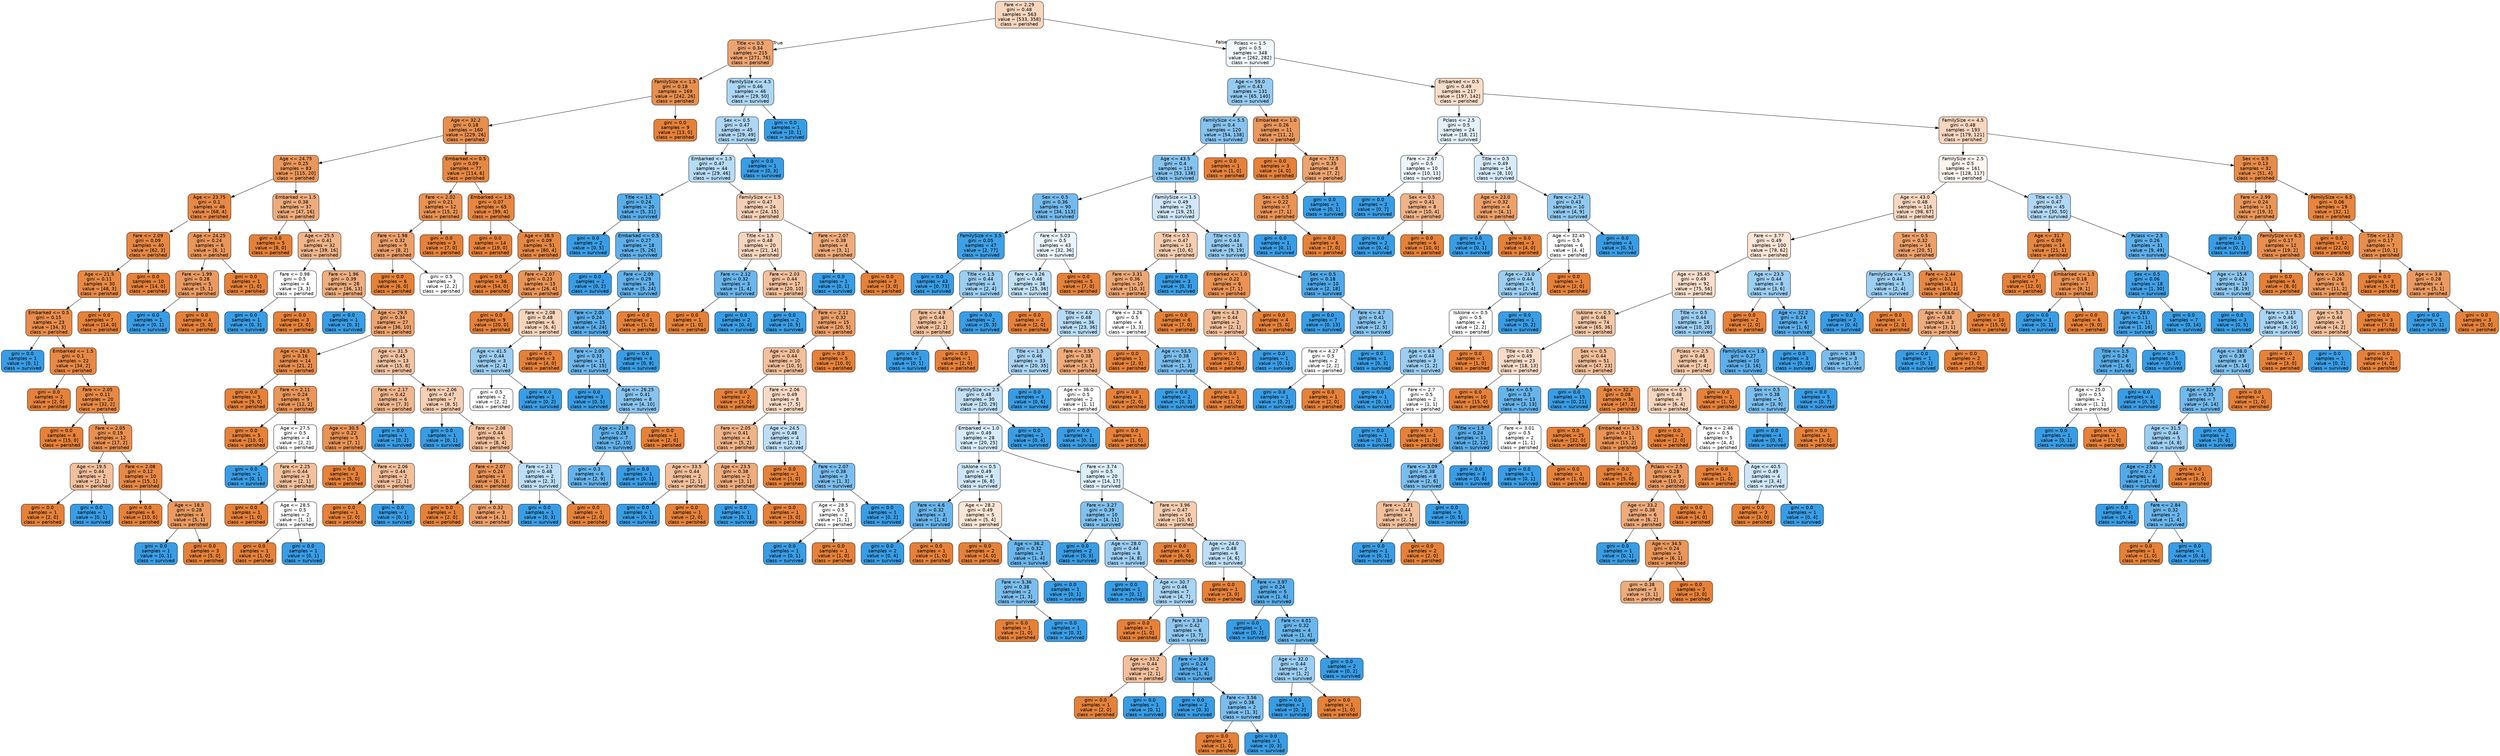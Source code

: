 digraph Tree {
node [shape=box, style="filled, rounded", color="black", fontname=helvetica] ;
edge [fontname=helvetica] ;
0 [label="Fare <= 2.29\ngini = 0.48\nsamples = 563\nvalue = [533, 358]\nclass = perished", fillcolor="#f6d6be"] ;
1 [label="Title <= 0.5\ngini = 0.34\nsamples = 215\nvalue = [271, 76]\nclass = perished", fillcolor="#eca471"] ;
0 -> 1 [labeldistance=2.5, labelangle=45, headlabel="True"] ;
2 [label="FamilySize <= 1.5\ngini = 0.18\nsamples = 169\nvalue = [242, 26]\nclass = perished", fillcolor="#e88f4e"] ;
1 -> 2 ;
3 [label="Age <= 32.2\ngini = 0.18\nsamples = 160\nvalue = [229, 26]\nclass = perished", fillcolor="#e88f4f"] ;
2 -> 3 ;
4 [label="Age <= 24.75\ngini = 0.25\nsamples = 83\nvalue = [115, 20]\nclass = perished", fillcolor="#ea975b"] ;
3 -> 4 ;
5 [label="Age <= 23.75\ngini = 0.1\nsamples = 46\nvalue = [68, 4]\nclass = perished", fillcolor="#e78845"] ;
4 -> 5 ;
6 [label="Fare <= 2.09\ngini = 0.09\nsamples = 40\nvalue = [62, 3]\nclass = perished", fillcolor="#e68743"] ;
5 -> 6 ;
7 [label="Age <= 21.5\ngini = 0.11\nsamples = 30\nvalue = [48, 3]\nclass = perished", fillcolor="#e78945"] ;
6 -> 7 ;
8 [label="Embarked <= 0.5\ngini = 0.15\nsamples = 23\nvalue = [34, 3]\nclass = perished", fillcolor="#e78c4a"] ;
7 -> 8 ;
9 [label="gini = 0.0\nsamples = 1\nvalue = [0, 1]\nclass = survived", fillcolor="#399de5"] ;
8 -> 9 ;
10 [label="Embarked <= 1.5\ngini = 0.1\nsamples = 22\nvalue = [34, 2]\nclass = perished", fillcolor="#e78845"] ;
8 -> 10 ;
11 [label="gini = 0.0\nsamples = 2\nvalue = [2, 0]\nclass = perished", fillcolor="#e58139"] ;
10 -> 11 ;
12 [label="Fare <= 2.05\ngini = 0.11\nsamples = 20\nvalue = [32, 2]\nclass = perished", fillcolor="#e78945"] ;
10 -> 12 ;
13 [label="gini = 0.0\nsamples = 8\nvalue = [15, 0]\nclass = perished", fillcolor="#e58139"] ;
12 -> 13 ;
14 [label="Fare <= 2.05\ngini = 0.19\nsamples = 12\nvalue = [17, 2]\nclass = perished", fillcolor="#e89050"] ;
12 -> 14 ;
15 [label="Age <= 19.5\ngini = 0.44\nsamples = 2\nvalue = [2, 1]\nclass = perished", fillcolor="#f2c09c"] ;
14 -> 15 ;
16 [label="gini = 0.0\nsamples = 1\nvalue = [2, 0]\nclass = perished", fillcolor="#e58139"] ;
15 -> 16 ;
17 [label="gini = 0.0\nsamples = 1\nvalue = [0, 1]\nclass = survived", fillcolor="#399de5"] ;
15 -> 17 ;
18 [label="Fare <= 2.08\ngini = 0.12\nsamples = 10\nvalue = [15, 1]\nclass = perished", fillcolor="#e78946"] ;
14 -> 18 ;
19 [label="gini = 0.0\nsamples = 6\nvalue = [10, 0]\nclass = perished", fillcolor="#e58139"] ;
18 -> 19 ;
20 [label="Age <= 18.5\ngini = 0.28\nsamples = 4\nvalue = [5, 1]\nclass = perished", fillcolor="#ea9a61"] ;
18 -> 20 ;
21 [label="gini = 0.0\nsamples = 1\nvalue = [0, 1]\nclass = survived", fillcolor="#399de5"] ;
20 -> 21 ;
22 [label="gini = 0.0\nsamples = 3\nvalue = [5, 0]\nclass = perished", fillcolor="#e58139"] ;
20 -> 22 ;
23 [label="gini = 0.0\nsamples = 7\nvalue = [14, 0]\nclass = perished", fillcolor="#e58139"] ;
7 -> 23 ;
24 [label="gini = 0.0\nsamples = 10\nvalue = [14, 0]\nclass = perished", fillcolor="#e58139"] ;
6 -> 24 ;
25 [label="Age <= 24.25\ngini = 0.24\nsamples = 6\nvalue = [6, 1]\nclass = perished", fillcolor="#e9965a"] ;
5 -> 25 ;
26 [label="Fare <= 1.99\ngini = 0.28\nsamples = 5\nvalue = [5, 1]\nclass = perished", fillcolor="#ea9a61"] ;
25 -> 26 ;
27 [label="gini = 0.0\nsamples = 1\nvalue = [0, 1]\nclass = survived", fillcolor="#399de5"] ;
26 -> 27 ;
28 [label="gini = 0.0\nsamples = 4\nvalue = [5, 0]\nclass = perished", fillcolor="#e58139"] ;
26 -> 28 ;
29 [label="gini = 0.0\nsamples = 1\nvalue = [1, 0]\nclass = perished", fillcolor="#e58139"] ;
25 -> 29 ;
30 [label="Embarked <= 1.5\ngini = 0.38\nsamples = 37\nvalue = [47, 16]\nclass = perished", fillcolor="#eeac7c"] ;
4 -> 30 ;
31 [label="gini = 0.0\nsamples = 5\nvalue = [8, 0]\nclass = perished", fillcolor="#e58139"] ;
30 -> 31 ;
32 [label="Age <= 25.5\ngini = 0.41\nsamples = 32\nvalue = [39, 16]\nclass = perished", fillcolor="#f0b58a"] ;
30 -> 32 ;
33 [label="Fare <= 0.98\ngini = 0.5\nsamples = 4\nvalue = [3, 3]\nclass = perished", fillcolor="#ffffff"] ;
32 -> 33 ;
34 [label="gini = 0.0\nsamples = 1\nvalue = [0, 3]\nclass = survived", fillcolor="#399de5"] ;
33 -> 34 ;
35 [label="gini = 0.0\nsamples = 3\nvalue = [3, 0]\nclass = perished", fillcolor="#e58139"] ;
33 -> 35 ;
36 [label="Fare <= 1.96\ngini = 0.39\nsamples = 28\nvalue = [36, 13]\nclass = perished", fillcolor="#eeae80"] ;
32 -> 36 ;
37 [label="gini = 0.0\nsamples = 1\nvalue = [0, 3]\nclass = survived", fillcolor="#399de5"] ;
36 -> 37 ;
38 [label="Age <= 29.5\ngini = 0.34\nsamples = 27\nvalue = [36, 10]\nclass = perished", fillcolor="#eca470"] ;
36 -> 38 ;
39 [label="Age <= 26.5\ngini = 0.16\nsamples = 14\nvalue = [21, 2]\nclass = perished", fillcolor="#e78d4c"] ;
38 -> 39 ;
40 [label="gini = 0.0\nsamples = 5\nvalue = [9, 0]\nclass = perished", fillcolor="#e58139"] ;
39 -> 40 ;
41 [label="Fare <= 2.11\ngini = 0.24\nsamples = 9\nvalue = [12, 2]\nclass = perished", fillcolor="#e9965a"] ;
39 -> 41 ;
42 [label="gini = 0.0\nsamples = 5\nvalue = [10, 0]\nclass = perished", fillcolor="#e58139"] ;
41 -> 42 ;
43 [label="Age <= 27.5\ngini = 0.5\nsamples = 4\nvalue = [2, 2]\nclass = perished", fillcolor="#ffffff"] ;
41 -> 43 ;
44 [label="gini = 0.0\nsamples = 1\nvalue = [0, 1]\nclass = survived", fillcolor="#399de5"] ;
43 -> 44 ;
45 [label="Fare <= 2.25\ngini = 0.44\nsamples = 3\nvalue = [2, 1]\nclass = perished", fillcolor="#f2c09c"] ;
43 -> 45 ;
46 [label="gini = 0.0\nsamples = 1\nvalue = [1, 0]\nclass = perished", fillcolor="#e58139"] ;
45 -> 46 ;
47 [label="Age <= 28.5\ngini = 0.5\nsamples = 2\nvalue = [1, 1]\nclass = perished", fillcolor="#ffffff"] ;
45 -> 47 ;
48 [label="gini = 0.0\nsamples = 1\nvalue = [1, 0]\nclass = perished", fillcolor="#e58139"] ;
47 -> 48 ;
49 [label="gini = 0.0\nsamples = 1\nvalue = [0, 1]\nclass = survived", fillcolor="#399de5"] ;
47 -> 49 ;
50 [label="Age <= 31.5\ngini = 0.45\nsamples = 13\nvalue = [15, 8]\nclass = perished", fillcolor="#f3c4a3"] ;
38 -> 50 ;
51 [label="Fare <= 2.17\ngini = 0.42\nsamples = 6\nvalue = [7, 3]\nclass = perished", fillcolor="#f0b78e"] ;
50 -> 51 ;
52 [label="Age <= 30.5\ngini = 0.22\nsamples = 5\nvalue = [7, 1]\nclass = perished", fillcolor="#e99355"] ;
51 -> 52 ;
53 [label="gini = 0.0\nsamples = 3\nvalue = [5, 0]\nclass = perished", fillcolor="#e58139"] ;
52 -> 53 ;
54 [label="Fare <= 2.06\ngini = 0.44\nsamples = 2\nvalue = [2, 1]\nclass = perished", fillcolor="#f2c09c"] ;
52 -> 54 ;
55 [label="gini = 0.0\nsamples = 1\nvalue = [2, 0]\nclass = perished", fillcolor="#e58139"] ;
54 -> 55 ;
56 [label="gini = 0.0\nsamples = 1\nvalue = [0, 1]\nclass = survived", fillcolor="#399de5"] ;
54 -> 56 ;
57 [label="gini = 0.0\nsamples = 1\nvalue = [0, 2]\nclass = survived", fillcolor="#399de5"] ;
51 -> 57 ;
58 [label="Fare <= 2.06\ngini = 0.47\nsamples = 7\nvalue = [8, 5]\nclass = perished", fillcolor="#f5d0b5"] ;
50 -> 58 ;
59 [label="gini = 0.0\nsamples = 1\nvalue = [0, 1]\nclass = survived", fillcolor="#399de5"] ;
58 -> 59 ;
60 [label="Fare <= 2.08\ngini = 0.44\nsamples = 6\nvalue = [8, 4]\nclass = perished", fillcolor="#f2c09c"] ;
58 -> 60 ;
61 [label="Fare <= 2.07\ngini = 0.24\nsamples = 4\nvalue = [6, 1]\nclass = perished", fillcolor="#e9965a"] ;
60 -> 61 ;
62 [label="gini = 0.0\nsamples = 1\nvalue = [2, 0]\nclass = perished", fillcolor="#e58139"] ;
61 -> 62 ;
63 [label="gini = 0.32\nsamples = 3\nvalue = [4, 1]\nclass = perished", fillcolor="#eca06a"] ;
61 -> 63 ;
64 [label="Fare <= 2.1\ngini = 0.48\nsamples = 2\nvalue = [2, 3]\nclass = survived", fillcolor="#bddef6"] ;
60 -> 64 ;
65 [label="gini = 0.0\nsamples = 1\nvalue = [0, 3]\nclass = survived", fillcolor="#399de5"] ;
64 -> 65 ;
66 [label="gini = 0.0\nsamples = 1\nvalue = [2, 0]\nclass = perished", fillcolor="#e58139"] ;
64 -> 66 ;
67 [label="Embarked <= 0.5\ngini = 0.09\nsamples = 77\nvalue = [114, 6]\nclass = perished", fillcolor="#e68843"] ;
3 -> 67 ;
68 [label="Fare <= 2.02\ngini = 0.21\nsamples = 12\nvalue = [15, 2]\nclass = perished", fillcolor="#e89253"] ;
67 -> 68 ;
69 [label="Fare <= 1.98\ngini = 0.32\nsamples = 9\nvalue = [8, 2]\nclass = perished", fillcolor="#eca06a"] ;
68 -> 69 ;
70 [label="gini = 0.0\nsamples = 6\nvalue = [6, 0]\nclass = perished", fillcolor="#e58139"] ;
69 -> 70 ;
71 [label="gini = 0.5\nsamples = 3\nvalue = [2, 2]\nclass = perished", fillcolor="#ffffff"] ;
69 -> 71 ;
72 [label="gini = 0.0\nsamples = 3\nvalue = [7, 0]\nclass = perished", fillcolor="#e58139"] ;
68 -> 72 ;
73 [label="Embarked <= 1.5\ngini = 0.07\nsamples = 65\nvalue = [99, 4]\nclass = perished", fillcolor="#e68641"] ;
67 -> 73 ;
74 [label="gini = 0.0\nsamples = 14\nvalue = [19, 0]\nclass = perished", fillcolor="#e58139"] ;
73 -> 74 ;
75 [label="Age <= 38.5\ngini = 0.09\nsamples = 51\nvalue = [80, 4]\nclass = perished", fillcolor="#e68743"] ;
73 -> 75 ;
76 [label="gini = 0.0\nsamples = 36\nvalue = [54, 0]\nclass = perished", fillcolor="#e58139"] ;
75 -> 76 ;
77 [label="Fare <= 2.07\ngini = 0.23\nsamples = 15\nvalue = [26, 4]\nclass = perished", fillcolor="#e99457"] ;
75 -> 77 ;
78 [label="gini = 0.0\nsamples = 9\nvalue = [20, 0]\nclass = perished", fillcolor="#e58139"] ;
77 -> 78 ;
79 [label="Fare <= 2.08\ngini = 0.48\nsamples = 6\nvalue = [6, 4]\nclass = perished", fillcolor="#f6d5bd"] ;
77 -> 79 ;
80 [label="Age <= 41.5\ngini = 0.44\nsamples = 3\nvalue = [2, 4]\nclass = survived", fillcolor="#9ccef2"] ;
79 -> 80 ;
81 [label="gini = 0.5\nsamples = 2\nvalue = [2, 2]\nclass = perished", fillcolor="#ffffff"] ;
80 -> 81 ;
82 [label="gini = 0.0\nsamples = 1\nvalue = [0, 2]\nclass = survived", fillcolor="#399de5"] ;
80 -> 82 ;
83 [label="gini = 0.0\nsamples = 3\nvalue = [4, 0]\nclass = perished", fillcolor="#e58139"] ;
79 -> 83 ;
84 [label="gini = 0.0\nsamples = 9\nvalue = [13, 0]\nclass = perished", fillcolor="#e58139"] ;
2 -> 84 ;
85 [label="FamilySize <= 4.5\ngini = 0.46\nsamples = 46\nvalue = [29, 50]\nclass = survived", fillcolor="#acd6f4"] ;
1 -> 85 ;
86 [label="Sex <= 0.5\ngini = 0.47\nsamples = 45\nvalue = [29, 49]\nclass = survived", fillcolor="#aed7f4"] ;
85 -> 86 ;
87 [label="Embarked <= 1.5\ngini = 0.47\nsamples = 44\nvalue = [29, 46]\nclass = survived", fillcolor="#b6dbf5"] ;
86 -> 87 ;
88 [label="Title <= 1.5\ngini = 0.24\nsamples = 20\nvalue = [5, 31]\nclass = survived", fillcolor="#59ade9"] ;
87 -> 88 ;
89 [label="gini = 0.0\nsamples = 2\nvalue = [0, 5]\nclass = survived", fillcolor="#399de5"] ;
88 -> 89 ;
90 [label="Embarked <= 0.5\ngini = 0.27\nsamples = 18\nvalue = [5, 26]\nclass = survived", fillcolor="#5fb0ea"] ;
88 -> 90 ;
91 [label="gini = 0.0\nsamples = 2\nvalue = [0, 2]\nclass = survived", fillcolor="#399de5"] ;
90 -> 91 ;
92 [label="Fare <= 2.09\ngini = 0.29\nsamples = 16\nvalue = [5, 24]\nclass = survived", fillcolor="#62b1ea"] ;
90 -> 92 ;
93 [label="Fare <= 2.05\ngini = 0.24\nsamples = 15\nvalue = [4, 24]\nclass = survived", fillcolor="#5aade9"] ;
92 -> 93 ;
94 [label="Fare <= 2.05\ngini = 0.33\nsamples = 11\nvalue = [4, 15]\nclass = survived", fillcolor="#6eb7ec"] ;
93 -> 94 ;
95 [label="gini = 0.0\nsamples = 3\nvalue = [0, 5]\nclass = survived", fillcolor="#399de5"] ;
94 -> 95 ;
96 [label="Age <= 26.25\ngini = 0.41\nsamples = 8\nvalue = [4, 10]\nclass = survived", fillcolor="#88c4ef"] ;
94 -> 96 ;
97 [label="Age <= 21.9\ngini = 0.28\nsamples = 7\nvalue = [2, 10]\nclass = survived", fillcolor="#61b1ea"] ;
96 -> 97 ;
98 [label="gini = 0.3\nsamples = 6\nvalue = [2, 9]\nclass = survived", fillcolor="#65b3eb"] ;
97 -> 98 ;
99 [label="gini = 0.0\nsamples = 1\nvalue = [0, 1]\nclass = survived", fillcolor="#399de5"] ;
97 -> 99 ;
100 [label="gini = 0.0\nsamples = 1\nvalue = [2, 0]\nclass = perished", fillcolor="#e58139"] ;
96 -> 100 ;
101 [label="gini = 0.0\nsamples = 4\nvalue = [0, 9]\nclass = survived", fillcolor="#399de5"] ;
93 -> 101 ;
102 [label="gini = 0.0\nsamples = 1\nvalue = [1, 0]\nclass = perished", fillcolor="#e58139"] ;
92 -> 102 ;
103 [label="FamilySize <= 1.5\ngini = 0.47\nsamples = 24\nvalue = [24, 15]\nclass = perished", fillcolor="#f5d0b5"] ;
87 -> 103 ;
104 [label="Title <= 1.5\ngini = 0.48\nsamples = 20\nvalue = [21, 14]\nclass = perished", fillcolor="#f6d5bd"] ;
103 -> 104 ;
105 [label="Fare <= 2.12\ngini = 0.32\nsamples = 3\nvalue = [1, 4]\nclass = survived", fillcolor="#6ab6ec"] ;
104 -> 105 ;
106 [label="gini = 0.0\nsamples = 1\nvalue = [1, 0]\nclass = perished", fillcolor="#e58139"] ;
105 -> 106 ;
107 [label="gini = 0.0\nsamples = 2\nvalue = [0, 4]\nclass = survived", fillcolor="#399de5"] ;
105 -> 107 ;
108 [label="Fare <= 2.03\ngini = 0.44\nsamples = 17\nvalue = [20, 10]\nclass = perished", fillcolor="#f2c09c"] ;
104 -> 108 ;
109 [label="gini = 0.0\nsamples = 2\nvalue = [0, 5]\nclass = survived", fillcolor="#399de5"] ;
108 -> 109 ;
110 [label="Fare <= 2.11\ngini = 0.32\nsamples = 15\nvalue = [20, 5]\nclass = perished", fillcolor="#eca06a"] ;
108 -> 110 ;
111 [label="Age <= 20.0\ngini = 0.44\nsamples = 10\nvalue = [10, 5]\nclass = perished", fillcolor="#f2c09c"] ;
110 -> 111 ;
112 [label="gini = 0.0\nsamples = 2\nvalue = [3, 0]\nclass = perished", fillcolor="#e58139"] ;
111 -> 112 ;
113 [label="Fare <= 2.06\ngini = 0.49\nsamples = 8\nvalue = [7, 5]\nclass = perished", fillcolor="#f8dbc6"] ;
111 -> 113 ;
114 [label="Fare <= 2.05\ngini = 0.41\nsamples = 4\nvalue = [5, 2]\nclass = perished", fillcolor="#efb388"] ;
113 -> 114 ;
115 [label="Age <= 33.5\ngini = 0.44\nsamples = 2\nvalue = [2, 1]\nclass = perished", fillcolor="#f2c09c"] ;
114 -> 115 ;
116 [label="gini = 0.0\nsamples = 1\nvalue = [0, 1]\nclass = survived", fillcolor="#399de5"] ;
115 -> 116 ;
117 [label="gini = 0.0\nsamples = 1\nvalue = [2, 0]\nclass = perished", fillcolor="#e58139"] ;
115 -> 117 ;
118 [label="Age <= 23.5\ngini = 0.38\nsamples = 2\nvalue = [3, 1]\nclass = perished", fillcolor="#eeab7b"] ;
114 -> 118 ;
119 [label="gini = 0.0\nsamples = 1\nvalue = [0, 1]\nclass = survived", fillcolor="#399de5"] ;
118 -> 119 ;
120 [label="gini = 0.0\nsamples = 1\nvalue = [3, 0]\nclass = perished", fillcolor="#e58139"] ;
118 -> 120 ;
121 [label="Age <= 24.5\ngini = 0.48\nsamples = 4\nvalue = [2, 3]\nclass = survived", fillcolor="#bddef6"] ;
113 -> 121 ;
122 [label="gini = 0.0\nsamples = 1\nvalue = [1, 0]\nclass = perished", fillcolor="#e58139"] ;
121 -> 122 ;
123 [label="Fare <= 2.07\ngini = 0.38\nsamples = 3\nvalue = [1, 3]\nclass = survived", fillcolor="#7bbeee"] ;
121 -> 123 ;
124 [label="Age <= 28.5\ngini = 0.5\nsamples = 2\nvalue = [1, 1]\nclass = perished", fillcolor="#ffffff"] ;
123 -> 124 ;
125 [label="gini = 0.0\nsamples = 1\nvalue = [0, 1]\nclass = survived", fillcolor="#399de5"] ;
124 -> 125 ;
126 [label="gini = 0.0\nsamples = 1\nvalue = [1, 0]\nclass = perished", fillcolor="#e58139"] ;
124 -> 126 ;
127 [label="gini = 0.0\nsamples = 1\nvalue = [0, 2]\nclass = survived", fillcolor="#399de5"] ;
123 -> 127 ;
128 [label="gini = 0.0\nsamples = 5\nvalue = [10, 0]\nclass = perished", fillcolor="#e58139"] ;
110 -> 128 ;
129 [label="Fare <= 2.07\ngini = 0.38\nsamples = 4\nvalue = [3, 1]\nclass = perished", fillcolor="#eeab7b"] ;
103 -> 129 ;
130 [label="gini = 0.0\nsamples = 1\nvalue = [0, 1]\nclass = survived", fillcolor="#399de5"] ;
129 -> 130 ;
131 [label="gini = 0.0\nsamples = 3\nvalue = [3, 0]\nclass = perished", fillcolor="#e58139"] ;
129 -> 131 ;
132 [label="gini = 0.0\nsamples = 1\nvalue = [0, 3]\nclass = survived", fillcolor="#399de5"] ;
86 -> 132 ;
133 [label="gini = 0.0\nsamples = 1\nvalue = [0, 1]\nclass = survived", fillcolor="#399de5"] ;
85 -> 133 ;
134 [label="Pclass <= 1.5\ngini = 0.5\nsamples = 348\nvalue = [262, 282]\nclass = survived", fillcolor="#f1f8fd"] ;
0 -> 134 [labeldistance=2.5, labelangle=-45, headlabel="False"] ;
135 [label="Age <= 59.0\ngini = 0.43\nsamples = 131\nvalue = [65, 140]\nclass = survived", fillcolor="#95caf1"] ;
134 -> 135 ;
136 [label="FamilySize <= 5.5\ngini = 0.4\nsamples = 120\nvalue = [54, 138]\nclass = survived", fillcolor="#86c3ef"] ;
135 -> 136 ;
137 [label="Age <= 43.5\ngini = 0.4\nsamples = 119\nvalue = [53, 138]\nclass = survived", fillcolor="#85c3ef"] ;
136 -> 137 ;
138 [label="Sex <= 0.5\ngini = 0.36\nsamples = 90\nvalue = [34, 113]\nclass = survived", fillcolor="#75baed"] ;
137 -> 138 ;
139 [label="FamilySize <= 3.5\ngini = 0.05\nsamples = 47\nvalue = [2, 77]\nclass = survived", fillcolor="#3ea0e6"] ;
138 -> 139 ;
140 [label="gini = 0.0\nsamples = 43\nvalue = [0, 73]\nclass = survived", fillcolor="#399de5"] ;
139 -> 140 ;
141 [label="Title <= 1.5\ngini = 0.44\nsamples = 4\nvalue = [2, 4]\nclass = survived", fillcolor="#9ccef2"] ;
139 -> 141 ;
142 [label="Fare <= 4.9\ngini = 0.44\nsamples = 2\nvalue = [2, 1]\nclass = perished", fillcolor="#f2c09c"] ;
141 -> 142 ;
143 [label="gini = 0.0\nsamples = 1\nvalue = [0, 1]\nclass = survived", fillcolor="#399de5"] ;
142 -> 143 ;
144 [label="gini = 0.0\nsamples = 1\nvalue = [2, 0]\nclass = perished", fillcolor="#e58139"] ;
142 -> 144 ;
145 [label="gini = 0.0\nsamples = 2\nvalue = [0, 3]\nclass = survived", fillcolor="#399de5"] ;
141 -> 145 ;
146 [label="Fare <= 5.03\ngini = 0.5\nsamples = 43\nvalue = [32, 36]\nclass = survived", fillcolor="#e9f4fc"] ;
138 -> 146 ;
147 [label="Fare <= 3.26\ngini = 0.48\nsamples = 38\nvalue = [25, 36]\nclass = survived", fillcolor="#c2e1f7"] ;
146 -> 147 ;
148 [label="gini = 0.0\nsamples = 2\nvalue = [2, 0]\nclass = perished", fillcolor="#e58139"] ;
147 -> 148 ;
149 [label="Title <= 4.0\ngini = 0.48\nsamples = 36\nvalue = [23, 36]\nclass = survived", fillcolor="#b8dcf6"] ;
147 -> 149 ;
150 [label="Title <= 1.5\ngini = 0.46\nsamples = 33\nvalue = [20, 35]\nclass = survived", fillcolor="#aad5f4"] ;
149 -> 150 ;
151 [label="FamilySize <= 2.5\ngini = 0.48\nsamples = 30\nvalue = [20, 29]\nclass = survived", fillcolor="#c2e1f7"] ;
150 -> 151 ;
152 [label="Embarked <= 1.0\ngini = 0.49\nsamples = 28\nvalue = [20, 25]\nclass = survived", fillcolor="#d7ebfa"] ;
151 -> 152 ;
153 [label="IsAlone <= 0.5\ngini = 0.49\nsamples = 8\nvalue = [6, 8]\nclass = survived", fillcolor="#cee6f8"] ;
152 -> 153 ;
154 [label="Fare <= 4.6\ngini = 0.32\nsamples = 3\nvalue = [1, 4]\nclass = survived", fillcolor="#6ab6ec"] ;
153 -> 154 ;
155 [label="gini = 0.0\nsamples = 2\nvalue = [0, 4]\nclass = survived", fillcolor="#399de5"] ;
154 -> 155 ;
156 [label="gini = 0.0\nsamples = 1\nvalue = [1, 0]\nclass = perished", fillcolor="#e58139"] ;
154 -> 156 ;
157 [label="Age <= 28.2\ngini = 0.49\nsamples = 5\nvalue = [5, 4]\nclass = perished", fillcolor="#fae6d7"] ;
153 -> 157 ;
158 [label="gini = 0.0\nsamples = 2\nvalue = [4, 0]\nclass = perished", fillcolor="#e58139"] ;
157 -> 158 ;
159 [label="Age <= 36.2\ngini = 0.32\nsamples = 3\nvalue = [1, 4]\nclass = survived", fillcolor="#6ab6ec"] ;
157 -> 159 ;
160 [label="Fare <= 3.36\ngini = 0.38\nsamples = 2\nvalue = [1, 3]\nclass = survived", fillcolor="#7bbeee"] ;
159 -> 160 ;
161 [label="gini = 0.0\nsamples = 1\nvalue = [1, 0]\nclass = perished", fillcolor="#e58139"] ;
160 -> 161 ;
162 [label="gini = 0.0\nsamples = 1\nvalue = [0, 3]\nclass = survived", fillcolor="#399de5"] ;
160 -> 162 ;
163 [label="gini = 0.0\nsamples = 1\nvalue = [0, 1]\nclass = survived", fillcolor="#399de5"] ;
159 -> 163 ;
164 [label="Fare <= 3.74\ngini = 0.5\nsamples = 20\nvalue = [14, 17]\nclass = survived", fillcolor="#dceefa"] ;
152 -> 164 ;
165 [label="Fare <= 3.27\ngini = 0.39\nsamples = 10\nvalue = [4, 11]\nclass = survived", fillcolor="#81c1ee"] ;
164 -> 165 ;
166 [label="gini = 0.0\nsamples = 2\nvalue = [0, 3]\nclass = survived", fillcolor="#399de5"] ;
165 -> 166 ;
167 [label="Age <= 28.0\ngini = 0.44\nsamples = 8\nvalue = [4, 8]\nclass = survived", fillcolor="#9ccef2"] ;
165 -> 167 ;
168 [label="gini = 0.0\nsamples = 1\nvalue = [0, 1]\nclass = survived", fillcolor="#399de5"] ;
167 -> 168 ;
169 [label="Age <= 30.7\ngini = 0.46\nsamples = 7\nvalue = [4, 7]\nclass = survived", fillcolor="#aad5f4"] ;
167 -> 169 ;
170 [label="gini = 0.0\nsamples = 1\nvalue = [1, 0]\nclass = perished", fillcolor="#e58139"] ;
169 -> 170 ;
171 [label="Fare <= 3.34\ngini = 0.42\nsamples = 6\nvalue = [3, 7]\nclass = survived", fillcolor="#8ec7f0"] ;
169 -> 171 ;
172 [label="Age <= 33.2\ngini = 0.44\nsamples = 2\nvalue = [2, 1]\nclass = perished", fillcolor="#f2c09c"] ;
171 -> 172 ;
173 [label="gini = 0.0\nsamples = 1\nvalue = [2, 0]\nclass = perished", fillcolor="#e58139"] ;
172 -> 173 ;
174 [label="gini = 0.0\nsamples = 1\nvalue = [0, 1]\nclass = survived", fillcolor="#399de5"] ;
172 -> 174 ;
175 [label="Fare <= 3.49\ngini = 0.24\nsamples = 4\nvalue = [1, 6]\nclass = survived", fillcolor="#5aade9"] ;
171 -> 175 ;
176 [label="gini = 0.0\nsamples = 2\nvalue = [0, 3]\nclass = survived", fillcolor="#399de5"] ;
175 -> 176 ;
177 [label="Fare <= 3.56\ngini = 0.38\nsamples = 2\nvalue = [1, 3]\nclass = survived", fillcolor="#7bbeee"] ;
175 -> 177 ;
178 [label="gini = 0.0\nsamples = 1\nvalue = [1, 0]\nclass = perished", fillcolor="#e58139"] ;
177 -> 178 ;
179 [label="gini = 0.0\nsamples = 1\nvalue = [0, 3]\nclass = survived", fillcolor="#399de5"] ;
177 -> 179 ;
180 [label="Fare <= 3.96\ngini = 0.47\nsamples = 10\nvalue = [10, 6]\nclass = perished", fillcolor="#f5cdb0"] ;
164 -> 180 ;
181 [label="gini = 0.0\nsamples = 4\nvalue = [6, 0]\nclass = perished", fillcolor="#e58139"] ;
180 -> 181 ;
182 [label="Age <= 24.0\ngini = 0.48\nsamples = 6\nvalue = [4, 6]\nclass = survived", fillcolor="#bddef6"] ;
180 -> 182 ;
183 [label="gini = 0.0\nsamples = 1\nvalue = [3, 0]\nclass = perished", fillcolor="#e58139"] ;
182 -> 183 ;
184 [label="Fare <= 3.97\ngini = 0.24\nsamples = 5\nvalue = [1, 6]\nclass = survived", fillcolor="#5aade9"] ;
182 -> 184 ;
185 [label="gini = 0.0\nsamples = 1\nvalue = [0, 2]\nclass = survived", fillcolor="#399de5"] ;
184 -> 185 ;
186 [label="Fare <= 4.01\ngini = 0.32\nsamples = 4\nvalue = [1, 4]\nclass = survived", fillcolor="#6ab6ec"] ;
184 -> 186 ;
187 [label="Age <= 32.0\ngini = 0.44\nsamples = 2\nvalue = [1, 2]\nclass = survived", fillcolor="#9ccef2"] ;
186 -> 187 ;
188 [label="gini = 0.0\nsamples = 1\nvalue = [0, 2]\nclass = survived", fillcolor="#399de5"] ;
187 -> 188 ;
189 [label="gini = 0.0\nsamples = 1\nvalue = [1, 0]\nclass = perished", fillcolor="#e58139"] ;
187 -> 189 ;
190 [label="gini = 0.0\nsamples = 2\nvalue = [0, 2]\nclass = survived", fillcolor="#399de5"] ;
186 -> 190 ;
191 [label="gini = 0.0\nsamples = 2\nvalue = [0, 4]\nclass = survived", fillcolor="#399de5"] ;
151 -> 191 ;
192 [label="gini = 0.0\nsamples = 3\nvalue = [0, 6]\nclass = survived", fillcolor="#399de5"] ;
150 -> 192 ;
193 [label="Fare <= 3.55\ngini = 0.38\nsamples = 3\nvalue = [3, 1]\nclass = perished", fillcolor="#eeab7b"] ;
149 -> 193 ;
194 [label="Age <= 36.0\ngini = 0.5\nsamples = 2\nvalue = [1, 1]\nclass = perished", fillcolor="#ffffff"] ;
193 -> 194 ;
195 [label="gini = 0.0\nsamples = 1\nvalue = [0, 1]\nclass = survived", fillcolor="#399de5"] ;
194 -> 195 ;
196 [label="gini = 0.0\nsamples = 1\nvalue = [1, 0]\nclass = perished", fillcolor="#e58139"] ;
194 -> 196 ;
197 [label="gini = 0.0\nsamples = 1\nvalue = [2, 0]\nclass = perished", fillcolor="#e58139"] ;
193 -> 197 ;
198 [label="gini = 0.0\nsamples = 5\nvalue = [7, 0]\nclass = perished", fillcolor="#e58139"] ;
146 -> 198 ;
199 [label="FamilySize <= 1.5\ngini = 0.49\nsamples = 29\nvalue = [19, 25]\nclass = survived", fillcolor="#cfe7f9"] ;
137 -> 199 ;
200 [label="Title <= 0.5\ngini = 0.47\nsamples = 13\nvalue = [10, 6]\nclass = perished", fillcolor="#f5cdb0"] ;
199 -> 200 ;
201 [label="Fare <= 3.31\ngini = 0.36\nsamples = 10\nvalue = [10, 3]\nclass = perished", fillcolor="#eda774"] ;
200 -> 201 ;
202 [label="Fare <= 3.26\ngini = 0.5\nsamples = 4\nvalue = [3, 3]\nclass = perished", fillcolor="#ffffff"] ;
201 -> 202 ;
203 [label="gini = 0.0\nsamples = 1\nvalue = [2, 0]\nclass = perished", fillcolor="#e58139"] ;
202 -> 203 ;
204 [label="Age <= 53.5\ngini = 0.38\nsamples = 3\nvalue = [1, 3]\nclass = survived", fillcolor="#7bbeee"] ;
202 -> 204 ;
205 [label="gini = 0.0\nsamples = 2\nvalue = [0, 3]\nclass = survived", fillcolor="#399de5"] ;
204 -> 205 ;
206 [label="gini = 0.0\nsamples = 1\nvalue = [1, 0]\nclass = perished", fillcolor="#e58139"] ;
204 -> 206 ;
207 [label="gini = 0.0\nsamples = 6\nvalue = [7, 0]\nclass = perished", fillcolor="#e58139"] ;
201 -> 207 ;
208 [label="gini = 0.0\nsamples = 3\nvalue = [0, 3]\nclass = survived", fillcolor="#399de5"] ;
200 -> 208 ;
209 [label="Title <= 0.5\ngini = 0.44\nsamples = 16\nvalue = [9, 19]\nclass = survived", fillcolor="#97cbf1"] ;
199 -> 209 ;
210 [label="Embarked <= 1.0\ngini = 0.22\nsamples = 6\nvalue = [7, 1]\nclass = perished", fillcolor="#e99355"] ;
209 -> 210 ;
211 [label="Fare <= 4.3\ngini = 0.44\nsamples = 2\nvalue = [2, 1]\nclass = perished", fillcolor="#f2c09c"] ;
210 -> 211 ;
212 [label="gini = 0.0\nsamples = 1\nvalue = [2, 0]\nclass = perished", fillcolor="#e58139"] ;
211 -> 212 ;
213 [label="gini = 0.0\nsamples = 1\nvalue = [0, 1]\nclass = survived", fillcolor="#399de5"] ;
211 -> 213 ;
214 [label="gini = 0.0\nsamples = 4\nvalue = [5, 0]\nclass = perished", fillcolor="#e58139"] ;
210 -> 214 ;
215 [label="Sex <= 0.5\ngini = 0.18\nsamples = 10\nvalue = [2, 18]\nclass = survived", fillcolor="#4fa8e8"] ;
209 -> 215 ;
216 [label="gini = 0.0\nsamples = 7\nvalue = [0, 13]\nclass = survived", fillcolor="#399de5"] ;
215 -> 216 ;
217 [label="Fare <= 4.7\ngini = 0.41\nsamples = 3\nvalue = [2, 5]\nclass = survived", fillcolor="#88c4ef"] ;
215 -> 217 ;
218 [label="Fare <= 4.27\ngini = 0.5\nsamples = 2\nvalue = [2, 2]\nclass = perished", fillcolor="#ffffff"] ;
217 -> 218 ;
219 [label="gini = 0.0\nsamples = 1\nvalue = [0, 2]\nclass = survived", fillcolor="#399de5"] ;
218 -> 219 ;
220 [label="gini = 0.0\nsamples = 1\nvalue = [2, 0]\nclass = perished", fillcolor="#e58139"] ;
218 -> 220 ;
221 [label="gini = 0.0\nsamples = 1\nvalue = [0, 3]\nclass = survived", fillcolor="#399de5"] ;
217 -> 221 ;
222 [label="gini = 0.0\nsamples = 1\nvalue = [1, 0]\nclass = perished", fillcolor="#e58139"] ;
136 -> 222 ;
223 [label="Embarked <= 1.0\ngini = 0.26\nsamples = 11\nvalue = [11, 2]\nclass = perished", fillcolor="#ea985d"] ;
135 -> 223 ;
224 [label="gini = 0.0\nsamples = 3\nvalue = [4, 0]\nclass = perished", fillcolor="#e58139"] ;
223 -> 224 ;
225 [label="Age <= 72.5\ngini = 0.35\nsamples = 8\nvalue = [7, 2]\nclass = perished", fillcolor="#eca572"] ;
223 -> 225 ;
226 [label="Sex <= 0.5\ngini = 0.22\nsamples = 7\nvalue = [7, 1]\nclass = perished", fillcolor="#e99355"] ;
225 -> 226 ;
227 [label="gini = 0.0\nsamples = 1\nvalue = [0, 1]\nclass = survived", fillcolor="#399de5"] ;
226 -> 227 ;
228 [label="gini = 0.0\nsamples = 6\nvalue = [7, 0]\nclass = perished", fillcolor="#e58139"] ;
226 -> 228 ;
229 [label="gini = 0.0\nsamples = 1\nvalue = [0, 1]\nclass = survived", fillcolor="#399de5"] ;
225 -> 229 ;
230 [label="Embarked <= 0.5\ngini = 0.49\nsamples = 217\nvalue = [197, 142]\nclass = perished", fillcolor="#f8dcc8"] ;
134 -> 230 ;
231 [label="Pclass <= 2.5\ngini = 0.5\nsamples = 24\nvalue = [18, 21]\nclass = survived", fillcolor="#e3f1fb"] ;
230 -> 231 ;
232 [label="Fare <= 2.67\ngini = 0.5\nsamples = 10\nvalue = [10, 11]\nclass = survived", fillcolor="#edf6fd"] ;
231 -> 232 ;
233 [label="gini = 0.0\nsamples = 2\nvalue = [0, 7]\nclass = survived", fillcolor="#399de5"] ;
232 -> 233 ;
234 [label="Sex <= 0.5\ngini = 0.41\nsamples = 8\nvalue = [10, 4]\nclass = perished", fillcolor="#efb388"] ;
232 -> 234 ;
235 [label="gini = 0.0\nsamples = 2\nvalue = [0, 4]\nclass = survived", fillcolor="#399de5"] ;
234 -> 235 ;
236 [label="gini = 0.0\nsamples = 6\nvalue = [10, 0]\nclass = perished", fillcolor="#e58139"] ;
234 -> 236 ;
237 [label="Title <= 0.5\ngini = 0.49\nsamples = 14\nvalue = [8, 10]\nclass = survived", fillcolor="#d7ebfa"] ;
231 -> 237 ;
238 [label="Age <= 23.0\ngini = 0.32\nsamples = 4\nvalue = [4, 1]\nclass = perished", fillcolor="#eca06a"] ;
237 -> 238 ;
239 [label="gini = 0.0\nsamples = 1\nvalue = [0, 1]\nclass = survived", fillcolor="#399de5"] ;
238 -> 239 ;
240 [label="gini = 0.0\nsamples = 3\nvalue = [4, 0]\nclass = perished", fillcolor="#e58139"] ;
238 -> 240 ;
241 [label="Fare <= 2.74\ngini = 0.43\nsamples = 10\nvalue = [4, 9]\nclass = survived", fillcolor="#91c9f1"] ;
237 -> 241 ;
242 [label="Age <= 32.45\ngini = 0.5\nsamples = 6\nvalue = [4, 4]\nclass = perished", fillcolor="#ffffff"] ;
241 -> 242 ;
243 [label="Age <= 23.0\ngini = 0.44\nsamples = 5\nvalue = [2, 4]\nclass = survived", fillcolor="#9ccef2"] ;
242 -> 243 ;
244 [label="IsAlone <= 0.5\ngini = 0.5\nsamples = 4\nvalue = [2, 2]\nclass = perished", fillcolor="#ffffff"] ;
243 -> 244 ;
245 [label="Age <= 6.5\ngini = 0.44\nsamples = 3\nvalue = [1, 2]\nclass = survived", fillcolor="#9ccef2"] ;
244 -> 245 ;
246 [label="gini = 0.0\nsamples = 1\nvalue = [0, 1]\nclass = survived", fillcolor="#399de5"] ;
245 -> 246 ;
247 [label="Fare <= 2.7\ngini = 0.5\nsamples = 2\nvalue = [1, 1]\nclass = perished", fillcolor="#ffffff"] ;
245 -> 247 ;
248 [label="gini = 0.0\nsamples = 1\nvalue = [0, 1]\nclass = survived", fillcolor="#399de5"] ;
247 -> 248 ;
249 [label="gini = 0.0\nsamples = 1\nvalue = [1, 0]\nclass = perished", fillcolor="#e58139"] ;
247 -> 249 ;
250 [label="gini = 0.0\nsamples = 1\nvalue = [1, 0]\nclass = perished", fillcolor="#e58139"] ;
244 -> 250 ;
251 [label="gini = 0.0\nsamples = 1\nvalue = [0, 2]\nclass = survived", fillcolor="#399de5"] ;
243 -> 251 ;
252 [label="gini = 0.0\nsamples = 1\nvalue = [2, 0]\nclass = perished", fillcolor="#e58139"] ;
242 -> 252 ;
253 [label="gini = 0.0\nsamples = 4\nvalue = [0, 5]\nclass = survived", fillcolor="#399de5"] ;
241 -> 253 ;
254 [label="FamilySize <= 4.5\ngini = 0.48\nsamples = 193\nvalue = [179, 121]\nclass = perished", fillcolor="#f7d6bf"] ;
230 -> 254 ;
255 [label="FamilySize <= 2.5\ngini = 0.5\nsamples = 161\nvalue = [128, 117]\nclass = perished", fillcolor="#fdf4ee"] ;
254 -> 255 ;
256 [label="Age <= 43.0\ngini = 0.48\nsamples = 116\nvalue = [98, 67]\nclass = perished", fillcolor="#f7d7c0"] ;
255 -> 256 ;
257 [label="Fare <= 3.77\ngini = 0.49\nsamples = 100\nvalue = [78, 62]\nclass = perished", fillcolor="#fae5d6"] ;
256 -> 257 ;
258 [label="Age <= 35.45\ngini = 0.49\nsamples = 92\nvalue = [75, 56]\nclass = perished", fillcolor="#f8dfcd"] ;
257 -> 258 ;
259 [label="IsAlone <= 0.5\ngini = 0.46\nsamples = 74\nvalue = [65, 36]\nclass = perished", fillcolor="#f3c7a7"] ;
258 -> 259 ;
260 [label="Title <= 0.5\ngini = 0.49\nsamples = 23\nvalue = [18, 13]\nclass = perished", fillcolor="#f8dcc8"] ;
259 -> 260 ;
261 [label="gini = 0.0\nsamples = 10\nvalue = [15, 0]\nclass = perished", fillcolor="#e58139"] ;
260 -> 261 ;
262 [label="Sex <= 0.5\ngini = 0.3\nsamples = 13\nvalue = [3, 13]\nclass = survived", fillcolor="#67b4eb"] ;
260 -> 262 ;
263 [label="Title <= 1.5\ngini = 0.24\nsamples = 11\nvalue = [2, 12]\nclass = survived", fillcolor="#5aade9"] ;
262 -> 263 ;
264 [label="Fare <= 3.09\ngini = 0.38\nsamples = 8\nvalue = [2, 6]\nclass = survived", fillcolor="#7bbeee"] ;
263 -> 264 ;
265 [label="Fare <= 2.71\ngini = 0.44\nsamples = 3\nvalue = [2, 1]\nclass = perished", fillcolor="#f2c09c"] ;
264 -> 265 ;
266 [label="gini = 0.0\nsamples = 1\nvalue = [0, 1]\nclass = survived", fillcolor="#399de5"] ;
265 -> 266 ;
267 [label="gini = 0.0\nsamples = 2\nvalue = [2, 0]\nclass = perished", fillcolor="#e58139"] ;
265 -> 267 ;
268 [label="gini = 0.0\nsamples = 5\nvalue = [0, 5]\nclass = survived", fillcolor="#399de5"] ;
264 -> 268 ;
269 [label="gini = 0.0\nsamples = 3\nvalue = [0, 6]\nclass = survived", fillcolor="#399de5"] ;
263 -> 269 ;
270 [label="Fare <= 3.01\ngini = 0.5\nsamples = 2\nvalue = [1, 1]\nclass = perished", fillcolor="#ffffff"] ;
262 -> 270 ;
271 [label="gini = 0.0\nsamples = 1\nvalue = [0, 1]\nclass = survived", fillcolor="#399de5"] ;
270 -> 271 ;
272 [label="gini = 0.0\nsamples = 1\nvalue = [1, 0]\nclass = perished", fillcolor="#e58139"] ;
270 -> 272 ;
273 [label="Sex <= 0.5\ngini = 0.44\nsamples = 51\nvalue = [47, 23]\nclass = perished", fillcolor="#f2bf9a"] ;
259 -> 273 ;
274 [label="gini = 0.0\nsamples = 15\nvalue = [0, 21]\nclass = survived", fillcolor="#399de5"] ;
273 -> 274 ;
275 [label="Age <= 32.2\ngini = 0.08\nsamples = 36\nvalue = [47, 2]\nclass = perished", fillcolor="#e68641"] ;
273 -> 275 ;
276 [label="gini = 0.0\nsamples = 25\nvalue = [32, 0]\nclass = perished", fillcolor="#e58139"] ;
275 -> 276 ;
277 [label="Embarked <= 1.5\ngini = 0.21\nsamples = 11\nvalue = [15, 2]\nclass = perished", fillcolor="#e89253"] ;
275 -> 277 ;
278 [label="gini = 0.0\nsamples = 2\nvalue = [5, 0]\nclass = perished", fillcolor="#e58139"] ;
277 -> 278 ;
279 [label="Pclass <= 2.5\ngini = 0.28\nsamples = 9\nvalue = [10, 2]\nclass = perished", fillcolor="#ea9a61"] ;
277 -> 279 ;
280 [label="Age <= 33.2\ngini = 0.38\nsamples = 6\nvalue = [6, 2]\nclass = perished", fillcolor="#eeab7b"] ;
279 -> 280 ;
281 [label="gini = 0.0\nsamples = 1\nvalue = [0, 1]\nclass = survived", fillcolor="#399de5"] ;
280 -> 281 ;
282 [label="Age <= 34.5\ngini = 0.24\nsamples = 5\nvalue = [6, 1]\nclass = perished", fillcolor="#e9965a"] ;
280 -> 282 ;
283 [label="gini = 0.38\nsamples = 3\nvalue = [3, 1]\nclass = perished", fillcolor="#eeab7b"] ;
282 -> 283 ;
284 [label="gini = 0.0\nsamples = 2\nvalue = [3, 0]\nclass = perished", fillcolor="#e58139"] ;
282 -> 284 ;
285 [label="gini = 0.0\nsamples = 3\nvalue = [4, 0]\nclass = perished", fillcolor="#e58139"] ;
279 -> 285 ;
286 [label="Title <= 0.5\ngini = 0.44\nsamples = 18\nvalue = [10, 20]\nclass = survived", fillcolor="#9ccef2"] ;
258 -> 286 ;
287 [label="Pclass <= 2.5\ngini = 0.46\nsamples = 8\nvalue = [7, 4]\nclass = perished", fillcolor="#f4c9aa"] ;
286 -> 287 ;
288 [label="IsAlone <= 0.5\ngini = 0.48\nsamples = 7\nvalue = [6, 4]\nclass = perished", fillcolor="#f6d5bd"] ;
287 -> 288 ;
289 [label="gini = 0.0\nsamples = 2\nvalue = [2, 0]\nclass = perished", fillcolor="#e58139"] ;
288 -> 289 ;
290 [label="Fare <= 2.46\ngini = 0.5\nsamples = 5\nvalue = [4, 4]\nclass = perished", fillcolor="#ffffff"] ;
288 -> 290 ;
291 [label="gini = 0.0\nsamples = 1\nvalue = [1, 0]\nclass = perished", fillcolor="#e58139"] ;
290 -> 291 ;
292 [label="Age <= 40.5\ngini = 0.49\nsamples = 4\nvalue = [3, 4]\nclass = survived", fillcolor="#cee6f8"] ;
290 -> 292 ;
293 [label="gini = 0.0\nsamples = 3\nvalue = [3, 0]\nclass = perished", fillcolor="#e58139"] ;
292 -> 293 ;
294 [label="gini = 0.0\nsamples = 1\nvalue = [0, 4]\nclass = survived", fillcolor="#399de5"] ;
292 -> 294 ;
295 [label="gini = 0.0\nsamples = 1\nvalue = [1, 0]\nclass = perished", fillcolor="#e58139"] ;
287 -> 295 ;
296 [label="FamilySize <= 1.5\ngini = 0.27\nsamples = 10\nvalue = [3, 16]\nclass = survived", fillcolor="#5eafea"] ;
286 -> 296 ;
297 [label="Sex <= 0.5\ngini = 0.38\nsamples = 5\nvalue = [3, 9]\nclass = survived", fillcolor="#7bbeee"] ;
296 -> 297 ;
298 [label="gini = 0.0\nsamples = 4\nvalue = [0, 9]\nclass = survived", fillcolor="#399de5"] ;
297 -> 298 ;
299 [label="gini = 0.0\nsamples = 1\nvalue = [3, 0]\nclass = perished", fillcolor="#e58139"] ;
297 -> 299 ;
300 [label="gini = 0.0\nsamples = 5\nvalue = [0, 7]\nclass = survived", fillcolor="#399de5"] ;
296 -> 300 ;
301 [label="Age <= 23.5\ngini = 0.44\nsamples = 8\nvalue = [3, 6]\nclass = survived", fillcolor="#9ccef2"] ;
257 -> 301 ;
302 [label="gini = 0.0\nsamples = 2\nvalue = [2, 0]\nclass = perished", fillcolor="#e58139"] ;
301 -> 302 ;
303 [label="Age <= 32.2\ngini = 0.24\nsamples = 6\nvalue = [1, 6]\nclass = survived", fillcolor="#5aade9"] ;
301 -> 303 ;
304 [label="gini = 0.0\nsamples = 3\nvalue = [0, 3]\nclass = survived", fillcolor="#399de5"] ;
303 -> 304 ;
305 [label="gini = 0.38\nsamples = 3\nvalue = [1, 3]\nclass = survived", fillcolor="#7bbeee"] ;
303 -> 305 ;
306 [label="Sex <= 0.5\ngini = 0.32\nsamples = 16\nvalue = [20, 5]\nclass = perished", fillcolor="#eca06a"] ;
256 -> 306 ;
307 [label="FamilySize <= 1.5\ngini = 0.44\nsamples = 3\nvalue = [2, 4]\nclass = survived", fillcolor="#9ccef2"] ;
306 -> 307 ;
308 [label="gini = 0.0\nsamples = 2\nvalue = [0, 4]\nclass = survived", fillcolor="#399de5"] ;
307 -> 308 ;
309 [label="gini = 0.0\nsamples = 1\nvalue = [2, 0]\nclass = perished", fillcolor="#e58139"] ;
307 -> 309 ;
310 [label="Fare <= 2.44\ngini = 0.1\nsamples = 13\nvalue = [18, 1]\nclass = perished", fillcolor="#e68844"] ;
306 -> 310 ;
311 [label="Age <= 64.0\ngini = 0.38\nsamples = 3\nvalue = [3, 1]\nclass = perished", fillcolor="#eeab7b"] ;
310 -> 311 ;
312 [label="gini = 0.0\nsamples = 1\nvalue = [0, 1]\nclass = survived", fillcolor="#399de5"] ;
311 -> 312 ;
313 [label="gini = 0.0\nsamples = 2\nvalue = [3, 0]\nclass = perished", fillcolor="#e58139"] ;
311 -> 313 ;
314 [label="gini = 0.0\nsamples = 10\nvalue = [15, 0]\nclass = perished", fillcolor="#e58139"] ;
310 -> 314 ;
315 [label="Title <= 0.5\ngini = 0.47\nsamples = 45\nvalue = [30, 50]\nclass = survived", fillcolor="#b0d8f5"] ;
255 -> 315 ;
316 [label="Age <= 31.7\ngini = 0.09\nsamples = 14\nvalue = [21, 1]\nclass = perished", fillcolor="#e68742"] ;
315 -> 316 ;
317 [label="gini = 0.0\nsamples = 7\nvalue = [12, 0]\nclass = perished", fillcolor="#e58139"] ;
316 -> 317 ;
318 [label="Embarked <= 1.5\ngini = 0.18\nsamples = 7\nvalue = [9, 1]\nclass = perished", fillcolor="#e88f4f"] ;
316 -> 318 ;
319 [label="gini = 0.0\nsamples = 1\nvalue = [0, 1]\nclass = survived", fillcolor="#399de5"] ;
318 -> 319 ;
320 [label="gini = 0.0\nsamples = 6\nvalue = [9, 0]\nclass = perished", fillcolor="#e58139"] ;
318 -> 320 ;
321 [label="Pclass <= 2.5\ngini = 0.26\nsamples = 31\nvalue = [9, 49]\nclass = survived", fillcolor="#5dafea"] ;
315 -> 321 ;
322 [label="Sex <= 0.5\ngini = 0.06\nsamples = 18\nvalue = [1, 30]\nclass = survived", fillcolor="#40a0e6"] ;
321 -> 322 ;
323 [label="Age <= 28.0\ngini = 0.11\nsamples = 11\nvalue = [1, 16]\nclass = survived", fillcolor="#45a3e7"] ;
322 -> 323 ;
324 [label="Title <= 1.5\ngini = 0.24\nsamples = 6\nvalue = [1, 6]\nclass = survived", fillcolor="#5aade9"] ;
323 -> 324 ;
325 [label="Age <= 25.0\ngini = 0.5\nsamples = 2\nvalue = [1, 1]\nclass = perished", fillcolor="#ffffff"] ;
324 -> 325 ;
326 [label="gini = 0.0\nsamples = 1\nvalue = [0, 1]\nclass = survived", fillcolor="#399de5"] ;
325 -> 326 ;
327 [label="gini = 0.0\nsamples = 1\nvalue = [1, 0]\nclass = perished", fillcolor="#e58139"] ;
325 -> 327 ;
328 [label="gini = 0.0\nsamples = 4\nvalue = [0, 5]\nclass = survived", fillcolor="#399de5"] ;
324 -> 328 ;
329 [label="gini = 0.0\nsamples = 5\nvalue = [0, 10]\nclass = survived", fillcolor="#399de5"] ;
323 -> 329 ;
330 [label="gini = 0.0\nsamples = 7\nvalue = [0, 14]\nclass = survived", fillcolor="#399de5"] ;
322 -> 330 ;
331 [label="Age <= 15.4\ngini = 0.42\nsamples = 13\nvalue = [8, 19]\nclass = survived", fillcolor="#8cc6f0"] ;
321 -> 331 ;
332 [label="gini = 0.0\nsamples = 3\nvalue = [0, 5]\nclass = survived", fillcolor="#399de5"] ;
331 -> 332 ;
333 [label="Fare <= 3.15\ngini = 0.46\nsamples = 10\nvalue = [8, 14]\nclass = survived", fillcolor="#aad5f4"] ;
331 -> 333 ;
334 [label="Age <= 38.0\ngini = 0.39\nsamples = 8\nvalue = [5, 14]\nclass = survived", fillcolor="#80c0ee"] ;
333 -> 334 ;
335 [label="Age <= 32.5\ngini = 0.35\nsamples = 7\nvalue = [4, 14]\nclass = survived", fillcolor="#72b9ec"] ;
334 -> 335 ;
336 [label="Age <= 31.5\ngini = 0.44\nsamples = 5\nvalue = [4, 8]\nclass = survived", fillcolor="#9ccef2"] ;
335 -> 336 ;
337 [label="Age <= 27.5\ngini = 0.2\nsamples = 4\nvalue = [1, 8]\nclass = survived", fillcolor="#52a9e8"] ;
336 -> 337 ;
338 [label="gini = 0.0\nsamples = 2\nvalue = [0, 4]\nclass = survived", fillcolor="#399de5"] ;
337 -> 338 ;
339 [label="Fare <= 2.84\ngini = 0.32\nsamples = 2\nvalue = [1, 4]\nclass = survived", fillcolor="#6ab6ec"] ;
337 -> 339 ;
340 [label="gini = 0.0\nsamples = 1\nvalue = [1, 0]\nclass = perished", fillcolor="#e58139"] ;
339 -> 340 ;
341 [label="gini = 0.0\nsamples = 1\nvalue = [0, 4]\nclass = survived", fillcolor="#399de5"] ;
339 -> 341 ;
342 [label="gini = 0.0\nsamples = 1\nvalue = [3, 0]\nclass = perished", fillcolor="#e58139"] ;
336 -> 342 ;
343 [label="gini = 0.0\nsamples = 2\nvalue = [0, 6]\nclass = survived", fillcolor="#399de5"] ;
335 -> 343 ;
344 [label="gini = 0.0\nsamples = 1\nvalue = [1, 0]\nclass = perished", fillcolor="#e58139"] ;
334 -> 344 ;
345 [label="gini = 0.0\nsamples = 2\nvalue = [3, 0]\nclass = perished", fillcolor="#e58139"] ;
333 -> 345 ;
346 [label="Sex <= 0.5\ngini = 0.13\nsamples = 32\nvalue = [51, 4]\nclass = perished", fillcolor="#e78b49"] ;
254 -> 346 ;
347 [label="Fare <= 2.99\ngini = 0.24\nsamples = 13\nvalue = [19, 3]\nclass = perished", fillcolor="#e99558"] ;
346 -> 347 ;
348 [label="gini = 0.0\nsamples = 1\nvalue = [0, 1]\nclass = survived", fillcolor="#399de5"] ;
347 -> 348 ;
349 [label="FamilySize <= 6.5\ngini = 0.17\nsamples = 12\nvalue = [19, 2]\nclass = perished", fillcolor="#e88e4e"] ;
347 -> 349 ;
350 [label="gini = 0.0\nsamples = 6\nvalue = [8, 0]\nclass = perished", fillcolor="#e58139"] ;
349 -> 350 ;
351 [label="Fare <= 3.65\ngini = 0.26\nsamples = 6\nvalue = [11, 2]\nclass = perished", fillcolor="#ea985d"] ;
349 -> 351 ;
352 [label="Age <= 5.5\ngini = 0.44\nsamples = 3\nvalue = [4, 2]\nclass = perished", fillcolor="#f2c09c"] ;
351 -> 352 ;
353 [label="gini = 0.0\nsamples = 1\nvalue = [0, 2]\nclass = survived", fillcolor="#399de5"] ;
352 -> 353 ;
354 [label="gini = 0.0\nsamples = 2\nvalue = [4, 0]\nclass = perished", fillcolor="#e58139"] ;
352 -> 354 ;
355 [label="gini = 0.0\nsamples = 3\nvalue = [7, 0]\nclass = perished", fillcolor="#e58139"] ;
351 -> 355 ;
356 [label="FamilySize <= 6.5\ngini = 0.06\nsamples = 19\nvalue = [32, 1]\nclass = perished", fillcolor="#e6853f"] ;
346 -> 356 ;
357 [label="gini = 0.0\nsamples = 12\nvalue = [22, 0]\nclass = perished", fillcolor="#e58139"] ;
356 -> 357 ;
358 [label="Title <= 1.5\ngini = 0.17\nsamples = 7\nvalue = [10, 1]\nclass = perished", fillcolor="#e88e4d"] ;
356 -> 358 ;
359 [label="gini = 0.0\nsamples = 3\nvalue = [5, 0]\nclass = perished", fillcolor="#e58139"] ;
358 -> 359 ;
360 [label="Age <= 3.8\ngini = 0.28\nsamples = 4\nvalue = [5, 1]\nclass = perished", fillcolor="#ea9a61"] ;
358 -> 360 ;
361 [label="gini = 0.0\nsamples = 1\nvalue = [0, 1]\nclass = survived", fillcolor="#399de5"] ;
360 -> 361 ;
362 [label="gini = 0.0\nsamples = 3\nvalue = [5, 0]\nclass = perished", fillcolor="#e58139"] ;
360 -> 362 ;
}